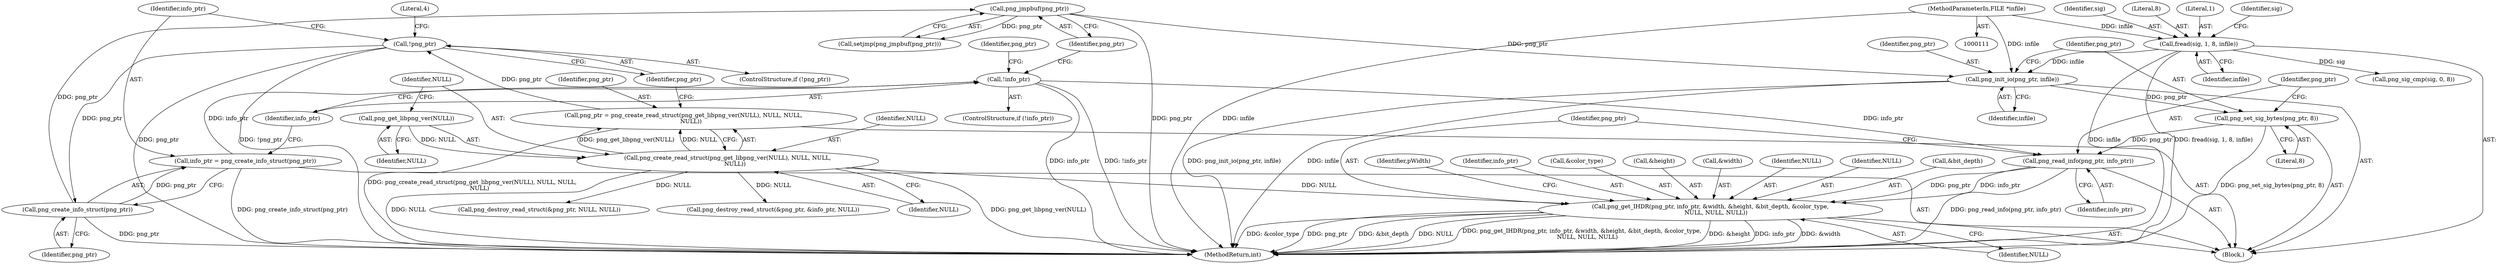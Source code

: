 digraph "0_Android_9d4853418ab2f754c2b63e091c29c5529b8b86ca_1@API" {
"1000176" [label="(Call,png_read_info(png_ptr, info_ptr))"];
"1000173" [label="(Call,png_set_sig_bytes(png_ptr, 8))"];
"1000170" [label="(Call,png_init_io(png_ptr, infile))"];
"1000159" [label="(Call,png_jmpbuf(png_ptr))"];
"1000144" [label="(Call,png_create_info_struct(png_ptr))"];
"1000138" [label="(Call,!png_ptr)"];
"1000129" [label="(Call,png_ptr = png_create_read_struct(png_get_libpng_ver(NULL), NULL, NULL,\n        NULL))"];
"1000131" [label="(Call,png_create_read_struct(png_get_libpng_ver(NULL), NULL, NULL,\n        NULL))"];
"1000132" [label="(Call,png_get_libpng_ver(NULL))"];
"1000117" [label="(Call,fread(sig, 1, 8, infile))"];
"1000112" [label="(MethodParameterIn,FILE *infile)"];
"1000147" [label="(Call,!info_ptr)"];
"1000142" [label="(Call,info_ptr = png_create_info_struct(png_ptr))"];
"1000179" [label="(Call,png_get_IHDR(png_ptr, info_ptr, &width, &height, &bit_depth, &color_type,\n      NULL, NULL, NULL))"];
"1000130" [label="(Identifier,png_ptr)"];
"1000184" [label="(Call,&height)"];
"1000142" [label="(Call,info_ptr = png_create_info_struct(png_ptr))"];
"1000117" [label="(Call,fread(sig, 1, 8, infile))"];
"1000138" [label="(Call,!png_ptr)"];
"1000170" [label="(Call,png_init_io(png_ptr, infile))"];
"1000145" [label="(Identifier,png_ptr)"];
"1000179" [label="(Call,png_get_IHDR(png_ptr, info_ptr, &width, &height, &bit_depth, &color_type,\n      NULL, NULL, NULL))"];
"1000182" [label="(Call,&width)"];
"1000136" [label="(Identifier,NULL)"];
"1000120" [label="(Literal,8)"];
"1000115" [label="(Block,)"];
"1000180" [label="(Identifier,png_ptr)"];
"1000144" [label="(Call,png_create_info_struct(png_ptr))"];
"1000174" [label="(Identifier,png_ptr)"];
"1000119" [label="(Literal,1)"];
"1000124" [label="(Identifier,sig)"];
"1000133" [label="(Identifier,NULL)"];
"1000178" [label="(Identifier,info_ptr)"];
"1000141" [label="(Literal,4)"];
"1000118" [label="(Identifier,sig)"];
"1000135" [label="(Identifier,NULL)"];
"1000173" [label="(Call,png_set_sig_bytes(png_ptr, 8))"];
"1000129" [label="(Call,png_ptr = png_create_read_struct(png_get_libpng_ver(NULL), NULL, NULL,\n        NULL))"];
"1000123" [label="(Call,png_sig_cmp(sig, 0, 8))"];
"1000190" [label="(Identifier,NULL)"];
"1000191" [label="(Identifier,NULL)"];
"1000186" [label="(Call,&bit_depth)"];
"1000147" [label="(Call,!info_ptr)"];
"1000137" [label="(ControlStructure,if (!png_ptr))"];
"1000176" [label="(Call,png_read_info(png_ptr, info_ptr))"];
"1000131" [label="(Call,png_create_read_struct(png_get_libpng_ver(NULL), NULL, NULL,\n        NULL))"];
"1000150" [label="(Call,png_destroy_read_struct(&png_ptr, NULL, NULL))"];
"1000152" [label="(Identifier,png_ptr)"];
"1000112" [label="(MethodParameterIn,FILE *infile)"];
"1000159" [label="(Call,png_jmpbuf(png_ptr))"];
"1000175" [label="(Literal,8)"];
"1000172" [label="(Identifier,infile)"];
"1000192" [label="(Identifier,NULL)"];
"1000158" [label="(Call,setjmp(png_jmpbuf(png_ptr)))"];
"1000195" [label="(Identifier,pWidth)"];
"1000181" [label="(Identifier,info_ptr)"];
"1000203" [label="(MethodReturn,int)"];
"1000177" [label="(Identifier,png_ptr)"];
"1000134" [label="(Identifier,NULL)"];
"1000148" [label="(Identifier,info_ptr)"];
"1000171" [label="(Identifier,png_ptr)"];
"1000139" [label="(Identifier,png_ptr)"];
"1000160" [label="(Identifier,png_ptr)"];
"1000143" [label="(Identifier,info_ptr)"];
"1000162" [label="(Call,png_destroy_read_struct(&png_ptr, &info_ptr, NULL))"];
"1000146" [label="(ControlStructure,if (!info_ptr))"];
"1000132" [label="(Call,png_get_libpng_ver(NULL))"];
"1000121" [label="(Identifier,infile)"];
"1000188" [label="(Call,&color_type)"];
"1000176" -> "1000115"  [label="AST: "];
"1000176" -> "1000178"  [label="CFG: "];
"1000177" -> "1000176"  [label="AST: "];
"1000178" -> "1000176"  [label="AST: "];
"1000180" -> "1000176"  [label="CFG: "];
"1000176" -> "1000203"  [label="DDG: png_read_info(png_ptr, info_ptr)"];
"1000173" -> "1000176"  [label="DDG: png_ptr"];
"1000147" -> "1000176"  [label="DDG: info_ptr"];
"1000176" -> "1000179"  [label="DDG: png_ptr"];
"1000176" -> "1000179"  [label="DDG: info_ptr"];
"1000173" -> "1000115"  [label="AST: "];
"1000173" -> "1000175"  [label="CFG: "];
"1000174" -> "1000173"  [label="AST: "];
"1000175" -> "1000173"  [label="AST: "];
"1000177" -> "1000173"  [label="CFG: "];
"1000173" -> "1000203"  [label="DDG: png_set_sig_bytes(png_ptr, 8)"];
"1000170" -> "1000173"  [label="DDG: png_ptr"];
"1000170" -> "1000115"  [label="AST: "];
"1000170" -> "1000172"  [label="CFG: "];
"1000171" -> "1000170"  [label="AST: "];
"1000172" -> "1000170"  [label="AST: "];
"1000174" -> "1000170"  [label="CFG: "];
"1000170" -> "1000203"  [label="DDG: infile"];
"1000170" -> "1000203"  [label="DDG: png_init_io(png_ptr, infile)"];
"1000159" -> "1000170"  [label="DDG: png_ptr"];
"1000117" -> "1000170"  [label="DDG: infile"];
"1000112" -> "1000170"  [label="DDG: infile"];
"1000159" -> "1000158"  [label="AST: "];
"1000159" -> "1000160"  [label="CFG: "];
"1000160" -> "1000159"  [label="AST: "];
"1000158" -> "1000159"  [label="CFG: "];
"1000159" -> "1000203"  [label="DDG: png_ptr"];
"1000159" -> "1000158"  [label="DDG: png_ptr"];
"1000144" -> "1000159"  [label="DDG: png_ptr"];
"1000144" -> "1000142"  [label="AST: "];
"1000144" -> "1000145"  [label="CFG: "];
"1000145" -> "1000144"  [label="AST: "];
"1000142" -> "1000144"  [label="CFG: "];
"1000144" -> "1000203"  [label="DDG: png_ptr"];
"1000144" -> "1000142"  [label="DDG: png_ptr"];
"1000138" -> "1000144"  [label="DDG: png_ptr"];
"1000138" -> "1000137"  [label="AST: "];
"1000138" -> "1000139"  [label="CFG: "];
"1000139" -> "1000138"  [label="AST: "];
"1000141" -> "1000138"  [label="CFG: "];
"1000143" -> "1000138"  [label="CFG: "];
"1000138" -> "1000203"  [label="DDG: !png_ptr"];
"1000138" -> "1000203"  [label="DDG: png_ptr"];
"1000129" -> "1000138"  [label="DDG: png_ptr"];
"1000129" -> "1000115"  [label="AST: "];
"1000129" -> "1000131"  [label="CFG: "];
"1000130" -> "1000129"  [label="AST: "];
"1000131" -> "1000129"  [label="AST: "];
"1000139" -> "1000129"  [label="CFG: "];
"1000129" -> "1000203"  [label="DDG: png_create_read_struct(png_get_libpng_ver(NULL), NULL, NULL,\n        NULL)"];
"1000131" -> "1000129"  [label="DDG: png_get_libpng_ver(NULL)"];
"1000131" -> "1000129"  [label="DDG: NULL"];
"1000131" -> "1000136"  [label="CFG: "];
"1000132" -> "1000131"  [label="AST: "];
"1000134" -> "1000131"  [label="AST: "];
"1000135" -> "1000131"  [label="AST: "];
"1000136" -> "1000131"  [label="AST: "];
"1000131" -> "1000203"  [label="DDG: png_get_libpng_ver(NULL)"];
"1000131" -> "1000203"  [label="DDG: NULL"];
"1000132" -> "1000131"  [label="DDG: NULL"];
"1000131" -> "1000150"  [label="DDG: NULL"];
"1000131" -> "1000162"  [label="DDG: NULL"];
"1000131" -> "1000179"  [label="DDG: NULL"];
"1000132" -> "1000133"  [label="CFG: "];
"1000133" -> "1000132"  [label="AST: "];
"1000134" -> "1000132"  [label="CFG: "];
"1000117" -> "1000115"  [label="AST: "];
"1000117" -> "1000121"  [label="CFG: "];
"1000118" -> "1000117"  [label="AST: "];
"1000119" -> "1000117"  [label="AST: "];
"1000120" -> "1000117"  [label="AST: "];
"1000121" -> "1000117"  [label="AST: "];
"1000124" -> "1000117"  [label="CFG: "];
"1000117" -> "1000203"  [label="DDG: fread(sig, 1, 8, infile)"];
"1000117" -> "1000203"  [label="DDG: infile"];
"1000112" -> "1000117"  [label="DDG: infile"];
"1000117" -> "1000123"  [label="DDG: sig"];
"1000112" -> "1000111"  [label="AST: "];
"1000112" -> "1000203"  [label="DDG: infile"];
"1000147" -> "1000146"  [label="AST: "];
"1000147" -> "1000148"  [label="CFG: "];
"1000148" -> "1000147"  [label="AST: "];
"1000152" -> "1000147"  [label="CFG: "];
"1000160" -> "1000147"  [label="CFG: "];
"1000147" -> "1000203"  [label="DDG: info_ptr"];
"1000147" -> "1000203"  [label="DDG: !info_ptr"];
"1000142" -> "1000147"  [label="DDG: info_ptr"];
"1000142" -> "1000115"  [label="AST: "];
"1000143" -> "1000142"  [label="AST: "];
"1000148" -> "1000142"  [label="CFG: "];
"1000142" -> "1000203"  [label="DDG: png_create_info_struct(png_ptr)"];
"1000179" -> "1000115"  [label="AST: "];
"1000179" -> "1000192"  [label="CFG: "];
"1000180" -> "1000179"  [label="AST: "];
"1000181" -> "1000179"  [label="AST: "];
"1000182" -> "1000179"  [label="AST: "];
"1000184" -> "1000179"  [label="AST: "];
"1000186" -> "1000179"  [label="AST: "];
"1000188" -> "1000179"  [label="AST: "];
"1000190" -> "1000179"  [label="AST: "];
"1000191" -> "1000179"  [label="AST: "];
"1000192" -> "1000179"  [label="AST: "];
"1000195" -> "1000179"  [label="CFG: "];
"1000179" -> "1000203"  [label="DDG: &bit_depth"];
"1000179" -> "1000203"  [label="DDG: NULL"];
"1000179" -> "1000203"  [label="DDG: png_get_IHDR(png_ptr, info_ptr, &width, &height, &bit_depth, &color_type,\n      NULL, NULL, NULL)"];
"1000179" -> "1000203"  [label="DDG: &height"];
"1000179" -> "1000203"  [label="DDG: info_ptr"];
"1000179" -> "1000203"  [label="DDG: &width"];
"1000179" -> "1000203"  [label="DDG: &color_type"];
"1000179" -> "1000203"  [label="DDG: png_ptr"];
}
